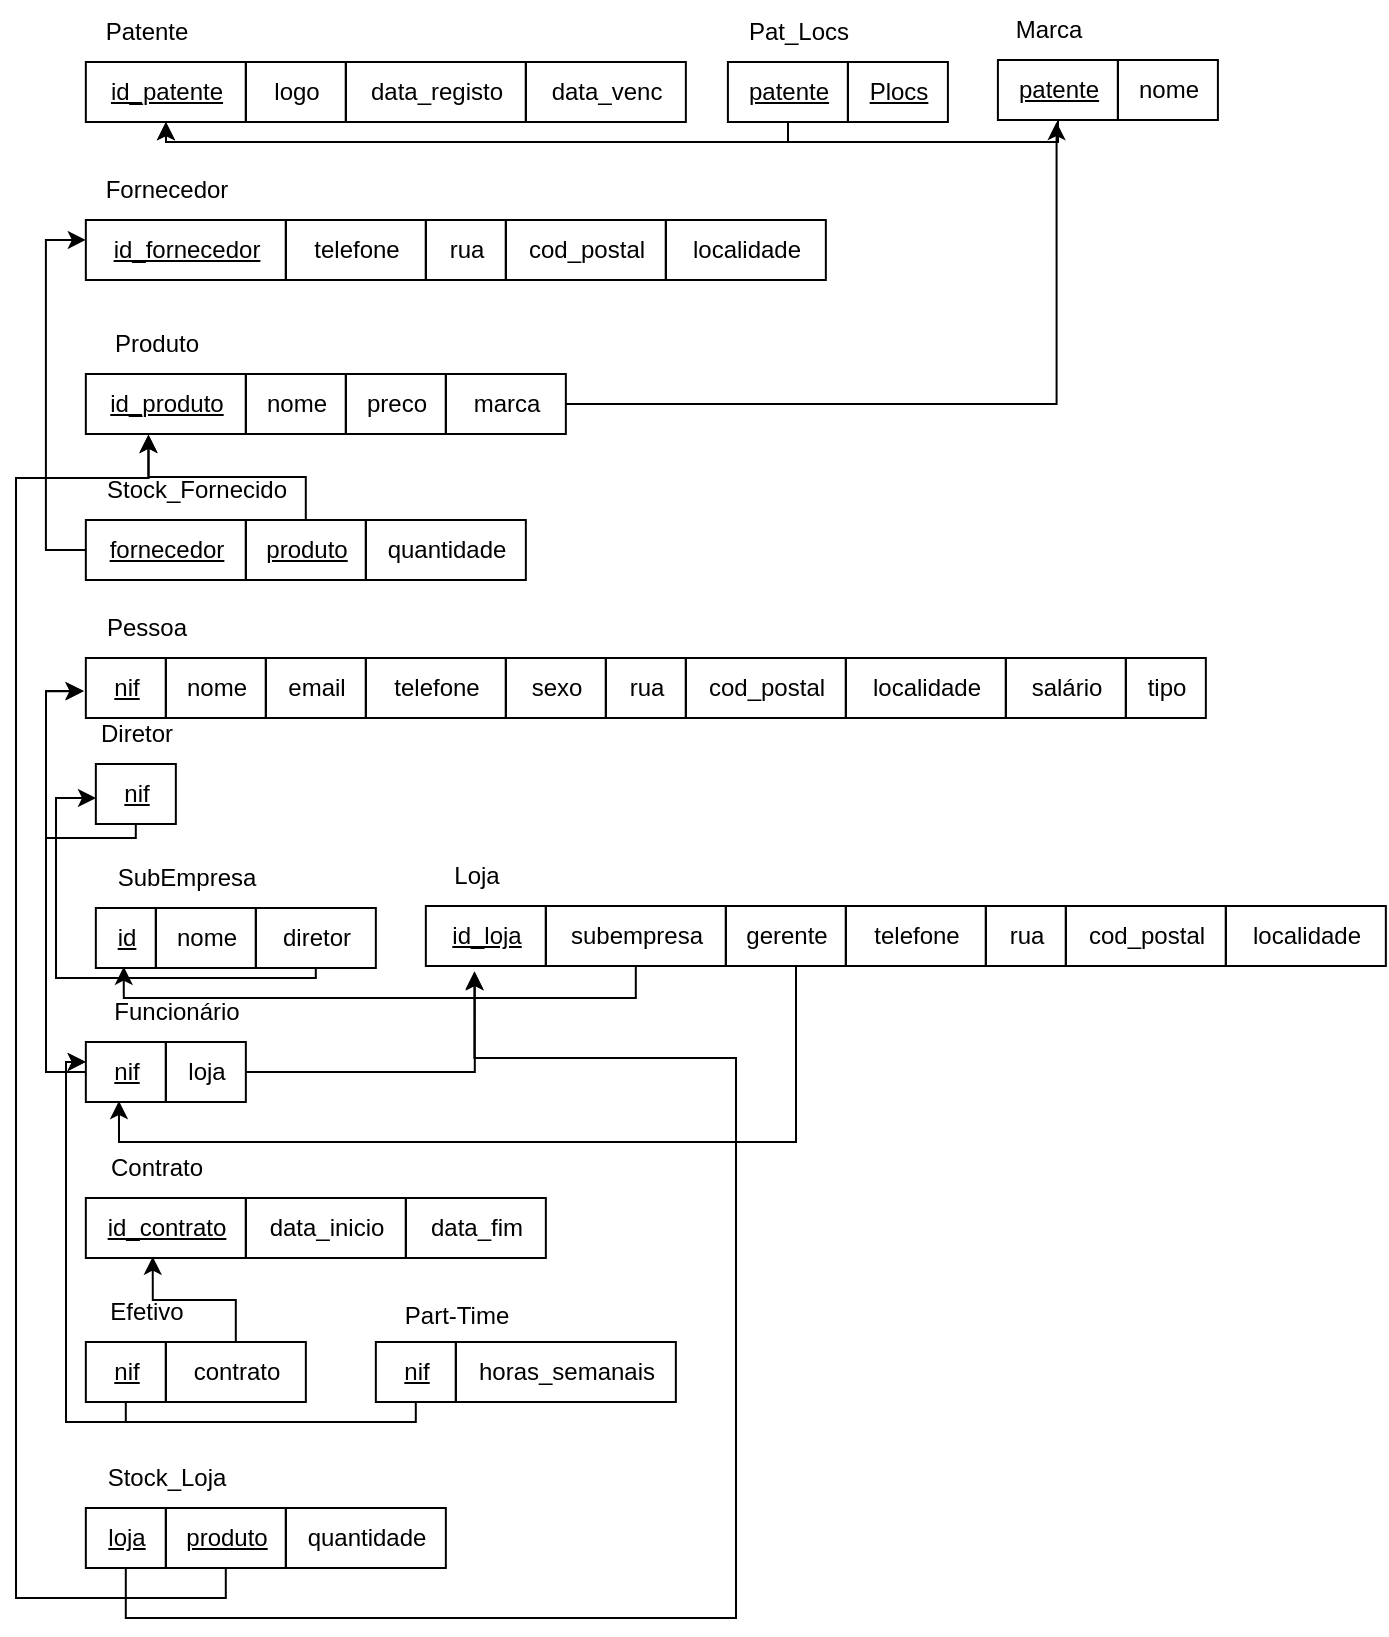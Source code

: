 <mxfile version="24.4.10" type="device">
  <diagram id="R2lEEEUBdFMjLlhIrx00" name="Page-1">
    <mxGraphModel dx="1426" dy="1893" grid="1" gridSize="10" guides="1" tooltips="1" connect="1" arrows="1" fold="1" page="1" pageScale="1" pageWidth="850" pageHeight="1100" math="0" shadow="0" extFonts="Permanent Marker^https://fonts.googleapis.com/css?family=Permanent+Marker">
      <root>
        <mxCell id="0" />
        <mxCell id="1" parent="0" />
        <mxCell id="jrB7JTmj7zLujSxNhgp--1" value="Patente" style="text;html=1;align=center;verticalAlign=middle;resizable=0;points=[];autosize=1;strokeColor=none;fillColor=none;" parent="1" vertex="1">
          <mxGeometry x="524.92" y="-408" width="60" height="30" as="geometry" />
        </mxCell>
        <mxCell id="jrB7JTmj7zLujSxNhgp--2" value="&lt;u&gt;id_patente&lt;/u&gt;" style="text;html=1;align=center;verticalAlign=middle;resizable=0;points=[];autosize=1;strokeColor=default;fillColor=none;" parent="1" vertex="1">
          <mxGeometry x="524.92" y="-378" width="80" height="30" as="geometry" />
        </mxCell>
        <mxCell id="jrB7JTmj7zLujSxNhgp--3" value="logo" style="text;html=1;align=center;verticalAlign=middle;resizable=0;points=[];autosize=1;strokeColor=default;fillColor=none;" parent="1" vertex="1">
          <mxGeometry x="604.92" y="-378" width="50" height="30" as="geometry" />
        </mxCell>
        <mxCell id="jrB7JTmj7zLujSxNhgp--4" value="data_registo" style="text;html=1;align=center;verticalAlign=middle;resizable=0;points=[];autosize=1;strokeColor=default;fillColor=none;" parent="1" vertex="1">
          <mxGeometry x="654.92" y="-378" width="90" height="30" as="geometry" />
        </mxCell>
        <mxCell id="jrB7JTmj7zLujSxNhgp--5" value="data_venc" style="text;html=1;align=center;verticalAlign=middle;resizable=0;points=[];autosize=1;strokeColor=default;fillColor=none;" parent="1" vertex="1">
          <mxGeometry x="744.92" y="-378" width="80" height="30" as="geometry" />
        </mxCell>
        <mxCell id="jrB7JTmj7zLujSxNhgp--6" value="Pat_Locs" style="text;html=1;align=center;verticalAlign=middle;resizable=0;points=[];autosize=1;strokeColor=none;fillColor=none;" parent="1" vertex="1">
          <mxGeometry x="845.95" y="-408" width="70" height="30" as="geometry" />
        </mxCell>
        <mxCell id="jrB7JTmj7zLujSxNhgp--13" value="" style="edgeStyle=orthogonalEdgeStyle;rounded=0;orthogonalLoop=1;jettySize=auto;html=1;" parent="1" source="jrB7JTmj7zLujSxNhgp--7" edge="1">
          <mxGeometry relative="1" as="geometry">
            <mxPoint x="564.95" y="-348" as="targetPoint" />
            <Array as="points">
              <mxPoint x="875.95" y="-338" />
              <mxPoint x="564.95" y="-338" />
            </Array>
          </mxGeometry>
        </mxCell>
        <mxCell id="jrB7JTmj7zLujSxNhgp--7" value="&lt;u&gt;patente&lt;/u&gt;" style="text;html=1;align=center;verticalAlign=middle;resizable=0;points=[];autosize=1;strokeColor=default;fillColor=none;" parent="1" vertex="1">
          <mxGeometry x="845.95" y="-378" width="60" height="30" as="geometry" />
        </mxCell>
        <mxCell id="jrB7JTmj7zLujSxNhgp--8" value="&lt;u&gt;Plocs&lt;/u&gt;" style="text;html=1;align=center;verticalAlign=middle;resizable=0;points=[];autosize=1;strokeColor=default;fillColor=none;" parent="1" vertex="1">
          <mxGeometry x="905.95" y="-378" width="50" height="30" as="geometry" />
        </mxCell>
        <mxCell id="jrB7JTmj7zLujSxNhgp--9" value="Marca" style="text;html=1;align=center;verticalAlign=middle;resizable=0;points=[];autosize=1;strokeColor=none;fillColor=none;" parent="1" vertex="1">
          <mxGeometry x="975.95" y="-409" width="60" height="30" as="geometry" />
        </mxCell>
        <mxCell id="jrB7JTmj7zLujSxNhgp--15" value="" style="edgeStyle=orthogonalEdgeStyle;rounded=0;orthogonalLoop=1;jettySize=auto;html=1;" parent="1" source="jrB7JTmj7zLujSxNhgp--10" edge="1">
          <mxGeometry relative="1" as="geometry">
            <mxPoint x="564.95" y="-348" as="targetPoint" />
            <Array as="points">
              <mxPoint x="1010.95" y="-338" />
            </Array>
          </mxGeometry>
        </mxCell>
        <mxCell id="jrB7JTmj7zLujSxNhgp--10" value="&lt;u&gt;patente&lt;/u&gt;" style="text;html=1;align=center;verticalAlign=middle;resizable=0;points=[];autosize=1;strokeColor=default;fillColor=none;" parent="1" vertex="1">
          <mxGeometry x="980.95" y="-379" width="60" height="30" as="geometry" />
        </mxCell>
        <mxCell id="jrB7JTmj7zLujSxNhgp--11" value="nome" style="text;html=1;align=center;verticalAlign=middle;resizable=0;points=[];autosize=1;strokeColor=default;fillColor=none;" parent="1" vertex="1">
          <mxGeometry x="1040.95" y="-379" width="50" height="30" as="geometry" />
        </mxCell>
        <mxCell id="jrB7JTmj7zLujSxNhgp--16" value="Fornecedor" style="text;html=1;align=center;verticalAlign=middle;resizable=0;points=[];autosize=1;strokeColor=none;fillColor=none;" parent="1" vertex="1">
          <mxGeometry x="524.92" y="-329" width="80" height="30" as="geometry" />
        </mxCell>
        <mxCell id="jrB7JTmj7zLujSxNhgp--17" value="&lt;u&gt;id_fornecedor&lt;/u&gt;" style="text;html=1;align=center;verticalAlign=middle;resizable=0;points=[];autosize=1;strokeColor=default;fillColor=none;" parent="1" vertex="1">
          <mxGeometry x="524.92" y="-299" width="100" height="30" as="geometry" />
        </mxCell>
        <mxCell id="jrB7JTmj7zLujSxNhgp--18" value="telefone" style="text;html=1;align=center;verticalAlign=middle;resizable=0;points=[];autosize=1;strokeColor=default;fillColor=none;" parent="1" vertex="1">
          <mxGeometry x="624.92" y="-299" width="70" height="30" as="geometry" />
        </mxCell>
        <mxCell id="jrB7JTmj7zLujSxNhgp--19" value="rua" style="text;html=1;align=center;verticalAlign=middle;resizable=0;points=[];autosize=1;strokeColor=default;fillColor=none;" parent="1" vertex="1">
          <mxGeometry x="694.92" y="-299" width="40" height="30" as="geometry" />
        </mxCell>
        <mxCell id="jrB7JTmj7zLujSxNhgp--20" value="cod_postal" style="text;html=1;align=center;verticalAlign=middle;resizable=0;points=[];autosize=1;strokeColor=default;fillColor=none;" parent="1" vertex="1">
          <mxGeometry x="734.92" y="-299" width="80" height="30" as="geometry" />
        </mxCell>
        <mxCell id="jrB7JTmj7zLujSxNhgp--21" value="localidade" style="text;html=1;align=center;verticalAlign=middle;resizable=0;points=[];autosize=1;strokeColor=default;fillColor=none;" parent="1" vertex="1">
          <mxGeometry x="814.92" y="-299" width="80" height="30" as="geometry" />
        </mxCell>
        <mxCell id="jrB7JTmj7zLujSxNhgp--23" value="Produto" style="text;html=1;align=center;verticalAlign=middle;resizable=0;points=[];autosize=1;strokeColor=none;fillColor=none;" parent="1" vertex="1">
          <mxGeometry x="524.92" y="-252" width="70" height="30" as="geometry" />
        </mxCell>
        <mxCell id="jrB7JTmj7zLujSxNhgp--24" value="&lt;u&gt;id_produto&lt;/u&gt;" style="text;html=1;align=center;verticalAlign=middle;resizable=0;points=[];autosize=1;strokeColor=default;fillColor=none;" parent="1" vertex="1">
          <mxGeometry x="524.92" y="-222" width="80" height="30" as="geometry" />
        </mxCell>
        <mxCell id="jrB7JTmj7zLujSxNhgp--25" value="nome" style="text;html=1;align=center;verticalAlign=middle;resizable=0;points=[];autosize=1;strokeColor=default;fillColor=none;" parent="1" vertex="1">
          <mxGeometry x="604.92" y="-222" width="50" height="30" as="geometry" />
        </mxCell>
        <mxCell id="jrB7JTmj7zLujSxNhgp--26" value="preco" style="text;html=1;align=center;verticalAlign=middle;resizable=0;points=[];autosize=1;strokeColor=default;fillColor=none;" parent="1" vertex="1">
          <mxGeometry x="654.92" y="-222" width="50" height="30" as="geometry" />
        </mxCell>
        <mxCell id="jrB7JTmj7zLujSxNhgp--29" value="" style="edgeStyle=orthogonalEdgeStyle;rounded=0;orthogonalLoop=1;jettySize=auto;html=1;entryX=0.489;entryY=1.035;entryDx=0;entryDy=0;entryPerimeter=0;" parent="1" source="jrB7JTmj7zLujSxNhgp--27" target="jrB7JTmj7zLujSxNhgp--10" edge="1">
          <mxGeometry relative="1" as="geometry">
            <mxPoint x="1014.95" y="-299" as="targetPoint" />
          </mxGeometry>
        </mxCell>
        <mxCell id="jrB7JTmj7zLujSxNhgp--27" value="marca" style="text;html=1;align=center;verticalAlign=middle;resizable=0;points=[];autosize=1;strokeColor=default;fillColor=none;" parent="1" vertex="1">
          <mxGeometry x="704.92" y="-222" width="60" height="30" as="geometry" />
        </mxCell>
        <mxCell id="jrB7JTmj7zLujSxNhgp--30" value="Stock_Fornecido" style="text;html=1;align=center;verticalAlign=middle;resizable=0;points=[];autosize=1;strokeColor=none;fillColor=none;" parent="1" vertex="1">
          <mxGeometry x="524.92" y="-179" width="110" height="30" as="geometry" />
        </mxCell>
        <mxCell id="jrB7JTmj7zLujSxNhgp--35" value="" style="edgeStyle=orthogonalEdgeStyle;rounded=0;orthogonalLoop=1;jettySize=auto;html=1;entryX=0;entryY=0.333;entryDx=0;entryDy=0;entryPerimeter=0;" parent="1" source="jrB7JTmj7zLujSxNhgp--31" target="jrB7JTmj7zLujSxNhgp--17" edge="1">
          <mxGeometry relative="1" as="geometry">
            <mxPoint x="444.92" y="-134" as="targetPoint" />
            <Array as="points">
              <mxPoint x="504.95" y="-134" />
              <mxPoint x="504.95" y="-289" />
            </Array>
          </mxGeometry>
        </mxCell>
        <mxCell id="jrB7JTmj7zLujSxNhgp--31" value="&lt;u&gt;fornecedor&lt;/u&gt;" style="text;html=1;align=center;verticalAlign=middle;resizable=0;points=[];autosize=1;strokeColor=default;fillColor=none;" parent="1" vertex="1">
          <mxGeometry x="524.92" y="-149" width="80" height="30" as="geometry" />
        </mxCell>
        <mxCell id="jrB7JTmj7zLujSxNhgp--37" value="" style="edgeStyle=orthogonalEdgeStyle;rounded=0;orthogonalLoop=1;jettySize=auto;html=1;entryX=0.391;entryY=1.008;entryDx=0;entryDy=0;entryPerimeter=0;" parent="1" source="jrB7JTmj7zLujSxNhgp--32" target="jrB7JTmj7zLujSxNhgp--24" edge="1">
          <mxGeometry relative="1" as="geometry">
            <mxPoint x="634.92" y="-39" as="targetPoint" />
          </mxGeometry>
        </mxCell>
        <mxCell id="jrB7JTmj7zLujSxNhgp--32" value="&lt;u&gt;produto&lt;/u&gt;" style="text;html=1;align=center;verticalAlign=middle;resizable=0;points=[];autosize=1;strokeColor=default;fillColor=none;" parent="1" vertex="1">
          <mxGeometry x="604.92" y="-149" width="60" height="30" as="geometry" />
        </mxCell>
        <mxCell id="jrB7JTmj7zLujSxNhgp--33" value="quantidade" style="text;html=1;align=center;verticalAlign=middle;resizable=0;points=[];autosize=1;strokeColor=default;fillColor=none;" parent="1" vertex="1">
          <mxGeometry x="664.92" y="-149" width="80" height="30" as="geometry" />
        </mxCell>
        <mxCell id="jrB7JTmj7zLujSxNhgp--38" value="Pessoa" style="text;html=1;align=center;verticalAlign=middle;resizable=0;points=[];autosize=1;strokeColor=none;fillColor=none;" parent="1" vertex="1">
          <mxGeometry x="524.92" y="-110" width="60" height="30" as="geometry" />
        </mxCell>
        <mxCell id="jrB7JTmj7zLujSxNhgp--39" value="&lt;u&gt;nif&lt;/u&gt;" style="text;html=1;align=center;verticalAlign=middle;resizable=0;points=[];autosize=1;strokeColor=default;fillColor=none;" parent="1" vertex="1">
          <mxGeometry x="524.92" y="-80" width="40" height="30" as="geometry" />
        </mxCell>
        <mxCell id="jrB7JTmj7zLujSxNhgp--40" value="telefone" style="text;html=1;align=center;verticalAlign=middle;resizable=0;points=[];autosize=1;strokeColor=default;fillColor=none;" parent="1" vertex="1">
          <mxGeometry x="664.92" y="-80" width="70" height="30" as="geometry" />
        </mxCell>
        <mxCell id="jrB7JTmj7zLujSxNhgp--41" value="email" style="text;html=1;align=center;verticalAlign=middle;resizable=0;points=[];autosize=1;strokeColor=default;fillColor=none;" parent="1" vertex="1">
          <mxGeometry x="614.92" y="-80" width="50" height="30" as="geometry" />
        </mxCell>
        <mxCell id="jrB7JTmj7zLujSxNhgp--42" value="nome" style="text;html=1;align=center;verticalAlign=middle;resizable=0;points=[];autosize=1;strokeColor=default;fillColor=none;" parent="1" vertex="1">
          <mxGeometry x="564.92" y="-80" width="50" height="30" as="geometry" />
        </mxCell>
        <mxCell id="jrB7JTmj7zLujSxNhgp--43" value="sexo" style="text;html=1;align=center;verticalAlign=middle;resizable=0;points=[];autosize=1;strokeColor=default;fillColor=none;" parent="1" vertex="1">
          <mxGeometry x="734.92" y="-80" width="50" height="30" as="geometry" />
        </mxCell>
        <mxCell id="jrB7JTmj7zLujSxNhgp--44" value="rua" style="text;html=1;align=center;verticalAlign=middle;resizable=0;points=[];autosize=1;strokeColor=default;fillColor=none;" parent="1" vertex="1">
          <mxGeometry x="784.92" y="-80" width="40" height="30" as="geometry" />
        </mxCell>
        <mxCell id="jrB7JTmj7zLujSxNhgp--45" value="cod_postal" style="text;html=1;align=center;verticalAlign=middle;resizable=0;points=[];autosize=1;strokeColor=default;fillColor=none;" parent="1" vertex="1">
          <mxGeometry x="824.92" y="-80" width="80" height="30" as="geometry" />
        </mxCell>
        <mxCell id="jrB7JTmj7zLujSxNhgp--46" value="localidade" style="text;html=1;align=center;verticalAlign=middle;resizable=0;points=[];autosize=1;strokeColor=default;fillColor=none;" parent="1" vertex="1">
          <mxGeometry x="904.92" y="-80" width="80" height="30" as="geometry" />
        </mxCell>
        <mxCell id="jrB7JTmj7zLujSxNhgp--47" value="Funcionário" style="text;html=1;align=center;verticalAlign=middle;resizable=0;points=[];autosize=1;strokeColor=none;fillColor=none;" parent="1" vertex="1">
          <mxGeometry x="524.92" y="82" width="90" height="30" as="geometry" />
        </mxCell>
        <mxCell id="dus9Y1527tjD1eY-dGqj-7" value="" style="edgeStyle=orthogonalEdgeStyle;rounded=0;orthogonalLoop=1;jettySize=auto;html=1;entryX=-0.023;entryY=0.552;entryDx=0;entryDy=0;entryPerimeter=0;" parent="1" source="jrB7JTmj7zLujSxNhgp--48" target="jrB7JTmj7zLujSxNhgp--39" edge="1">
          <mxGeometry relative="1" as="geometry">
            <mxPoint x="444.92" y="127" as="targetPoint" />
            <Array as="points">
              <mxPoint x="505" y="127" />
              <mxPoint x="505" y="-63" />
            </Array>
          </mxGeometry>
        </mxCell>
        <mxCell id="jrB7JTmj7zLujSxNhgp--48" value="&lt;u&gt;nif&lt;/u&gt;" style="text;html=1;align=center;verticalAlign=middle;resizable=0;points=[];autosize=1;strokeColor=default;fillColor=none;" parent="1" vertex="1">
          <mxGeometry x="524.92" y="112" width="40" height="30" as="geometry" />
        </mxCell>
        <mxCell id="dus9Y1527tjD1eY-dGqj-16" value="" style="edgeStyle=orthogonalEdgeStyle;rounded=0;orthogonalLoop=1;jettySize=auto;html=1;entryX=0.408;entryY=1.104;entryDx=0;entryDy=0;entryPerimeter=0;" parent="1" source="jrB7JTmj7zLujSxNhgp--52" target="jrB7JTmj7zLujSxNhgp--128" edge="1">
          <mxGeometry relative="1" as="geometry">
            <mxPoint x="724.92" y="127" as="targetPoint" />
          </mxGeometry>
        </mxCell>
        <mxCell id="jrB7JTmj7zLujSxNhgp--52" value="loja" style="text;html=1;align=center;verticalAlign=middle;resizable=0;points=[];autosize=1;strokeColor=default;fillColor=none;" parent="1" vertex="1">
          <mxGeometry x="564.92" y="112" width="40" height="30" as="geometry" />
        </mxCell>
        <mxCell id="jrB7JTmj7zLujSxNhgp--54" value="Diretor" style="text;html=1;align=center;verticalAlign=middle;resizable=0;points=[];autosize=1;strokeColor=none;fillColor=none;" parent="1" vertex="1">
          <mxGeometry x="519.92" y="-57" width="60" height="30" as="geometry" />
        </mxCell>
        <mxCell id="dus9Y1527tjD1eY-dGqj-9" value="" style="edgeStyle=orthogonalEdgeStyle;rounded=0;orthogonalLoop=1;jettySize=auto;html=1;entryX=-0.03;entryY=0.551;entryDx=0;entryDy=0;entryPerimeter=0;" parent="1" source="jrB7JTmj7zLujSxNhgp--55" target="jrB7JTmj7zLujSxNhgp--39" edge="1">
          <mxGeometry relative="1" as="geometry">
            <mxPoint x="449.92" y="-3" as="targetPoint" />
            <Array as="points">
              <mxPoint x="550" y="10" />
              <mxPoint x="505" y="10" />
              <mxPoint x="505" y="-63" />
            </Array>
          </mxGeometry>
        </mxCell>
        <mxCell id="jrB7JTmj7zLujSxNhgp--55" value="&lt;u&gt;nif&lt;/u&gt;" style="text;html=1;align=center;verticalAlign=middle;resizable=0;points=[];autosize=1;strokeColor=default;fillColor=none;" parent="1" vertex="1">
          <mxGeometry x="529.92" y="-27" width="40" height="30" as="geometry" />
        </mxCell>
        <mxCell id="jrB7JTmj7zLujSxNhgp--65" value="Contrato" style="text;html=1;align=center;verticalAlign=middle;resizable=0;points=[];autosize=1;strokeColor=none;fillColor=none;" parent="1" vertex="1">
          <mxGeometry x="524.92" y="160" width="70" height="30" as="geometry" />
        </mxCell>
        <mxCell id="jrB7JTmj7zLujSxNhgp--66" value="&lt;u&gt;id_contrato&lt;/u&gt;" style="text;html=1;align=center;verticalAlign=middle;resizable=0;points=[];autosize=1;strokeColor=default;fillColor=none;" parent="1" vertex="1">
          <mxGeometry x="524.92" y="190" width="80" height="30" as="geometry" />
        </mxCell>
        <mxCell id="jrB7JTmj7zLujSxNhgp--67" value="data_inicio" style="text;html=1;align=center;verticalAlign=middle;resizable=0;points=[];autosize=1;strokeColor=default;fillColor=none;" parent="1" vertex="1">
          <mxGeometry x="604.92" y="190" width="80" height="30" as="geometry" />
        </mxCell>
        <mxCell id="jrB7JTmj7zLujSxNhgp--68" value="data_fim" style="text;html=1;align=center;verticalAlign=middle;resizable=0;points=[];autosize=1;strokeColor=default;fillColor=none;" parent="1" vertex="1">
          <mxGeometry x="684.92" y="190" width="70" height="30" as="geometry" />
        </mxCell>
        <mxCell id="jrB7JTmj7zLujSxNhgp--69" value="Efetivo" style="text;html=1;align=center;verticalAlign=middle;resizable=0;points=[];autosize=1;strokeColor=none;fillColor=none;" parent="1" vertex="1">
          <mxGeometry x="524.92" y="232" width="60" height="30" as="geometry" />
        </mxCell>
        <mxCell id="jrB7JTmj7zLujSxNhgp--74" value="" style="edgeStyle=orthogonalEdgeStyle;rounded=0;orthogonalLoop=1;jettySize=auto;html=1;entryX=0.002;entryY=0.333;entryDx=0;entryDy=0;entryPerimeter=0;" parent="1" source="jrB7JTmj7zLujSxNhgp--70" target="jrB7JTmj7zLujSxNhgp--48" edge="1">
          <mxGeometry relative="1" as="geometry">
            <mxPoint x="444.92" y="277" as="targetPoint" />
            <Array as="points">
              <mxPoint x="545" y="302" />
              <mxPoint x="515" y="302" />
              <mxPoint x="515" y="122" />
            </Array>
          </mxGeometry>
        </mxCell>
        <mxCell id="jrB7JTmj7zLujSxNhgp--70" value="&lt;u&gt;nif&lt;/u&gt;" style="text;html=1;align=center;verticalAlign=middle;resizable=0;points=[];autosize=1;strokeColor=default;fillColor=none;" parent="1" vertex="1">
          <mxGeometry x="524.92" y="262" width="40" height="30" as="geometry" />
        </mxCell>
        <mxCell id="jrB7JTmj7zLujSxNhgp--72" value="" style="edgeStyle=orthogonalEdgeStyle;rounded=0;orthogonalLoop=1;jettySize=auto;html=1;entryX=0.418;entryY=0.978;entryDx=0;entryDy=0;entryPerimeter=0;" parent="1" source="jrB7JTmj7zLujSxNhgp--71" target="jrB7JTmj7zLujSxNhgp--66" edge="1">
          <mxGeometry relative="1" as="geometry" />
        </mxCell>
        <mxCell id="jrB7JTmj7zLujSxNhgp--71" value="contrato" style="text;html=1;align=center;verticalAlign=middle;resizable=0;points=[];autosize=1;strokeColor=default;fillColor=none;" parent="1" vertex="1">
          <mxGeometry x="564.92" y="262" width="70" height="30" as="geometry" />
        </mxCell>
        <mxCell id="jrB7JTmj7zLujSxNhgp--75" value="Part-Time" style="text;html=1;align=center;verticalAlign=middle;resizable=0;points=[];autosize=1;strokeColor=none;fillColor=none;" parent="1" vertex="1">
          <mxGeometry x="669.92" y="234" width="80" height="30" as="geometry" />
        </mxCell>
        <mxCell id="jrB7JTmj7zLujSxNhgp--79" value="" style="edgeStyle=orthogonalEdgeStyle;rounded=0;orthogonalLoop=1;jettySize=auto;html=1;entryX=-0.002;entryY=0.333;entryDx=0;entryDy=0;entryPerimeter=0;" parent="1" source="jrB7JTmj7zLujSxNhgp--76" target="jrB7JTmj7zLujSxNhgp--48" edge="1">
          <mxGeometry relative="1" as="geometry">
            <mxPoint x="515" y="122" as="targetPoint" />
            <Array as="points">
              <mxPoint x="690" y="302" />
              <mxPoint x="515" y="302" />
              <mxPoint x="515" y="122" />
            </Array>
          </mxGeometry>
        </mxCell>
        <mxCell id="jrB7JTmj7zLujSxNhgp--76" value="&lt;u&gt;nif&lt;/u&gt;" style="text;html=1;align=center;verticalAlign=middle;resizable=0;points=[];autosize=1;strokeColor=default;fillColor=none;" parent="1" vertex="1">
          <mxGeometry x="669.92" y="262" width="40" height="30" as="geometry" />
        </mxCell>
        <mxCell id="jrB7JTmj7zLujSxNhgp--77" value="horas_semanais" style="text;html=1;align=center;verticalAlign=middle;resizable=0;points=[];autosize=1;strokeColor=default;fillColor=none;" parent="1" vertex="1">
          <mxGeometry x="709.92" y="262" width="110" height="30" as="geometry" />
        </mxCell>
        <mxCell id="jrB7JTmj7zLujSxNhgp--119" value="SubEmpresa" style="text;html=1;align=center;verticalAlign=middle;resizable=0;points=[];autosize=1;strokeColor=none;fillColor=none;" parent="1" vertex="1">
          <mxGeometry x="529.92" y="15" width="90" height="30" as="geometry" />
        </mxCell>
        <mxCell id="jrB7JTmj7zLujSxNhgp--120" value="&lt;u&gt;id&lt;/u&gt;" style="text;html=1;align=center;verticalAlign=middle;resizable=0;points=[];autosize=1;strokeColor=default;fillColor=none;" parent="1" vertex="1">
          <mxGeometry x="529.92" y="45" width="30" height="30" as="geometry" />
        </mxCell>
        <mxCell id="jrB7JTmj7zLujSxNhgp--121" value="nome" style="text;html=1;align=center;verticalAlign=middle;resizable=0;points=[];autosize=1;strokeColor=default;fillColor=none;" parent="1" vertex="1">
          <mxGeometry x="559.92" y="45" width="50" height="30" as="geometry" />
        </mxCell>
        <mxCell id="dus9Y1527tjD1eY-dGqj-11" value="" style="edgeStyle=orthogonalEdgeStyle;rounded=0;orthogonalLoop=1;jettySize=auto;html=1;entryX=0.002;entryY=0.567;entryDx=0;entryDy=0;entryPerimeter=0;" parent="1" source="jrB7JTmj7zLujSxNhgp--122" target="jrB7JTmj7zLujSxNhgp--55" edge="1">
          <mxGeometry relative="1" as="geometry">
            <Array as="points">
              <mxPoint x="640" y="80" />
              <mxPoint x="510" y="80" />
              <mxPoint x="510" y="-10" />
            </Array>
          </mxGeometry>
        </mxCell>
        <mxCell id="jrB7JTmj7zLujSxNhgp--122" value="diretor" style="text;html=1;align=center;verticalAlign=middle;resizable=0;points=[];autosize=1;strokeColor=default;fillColor=none;" parent="1" vertex="1">
          <mxGeometry x="609.92" y="45" width="60" height="30" as="geometry" />
        </mxCell>
        <mxCell id="jrB7JTmj7zLujSxNhgp--127" value="Loja" style="text;html=1;align=center;verticalAlign=middle;resizable=0;points=[];autosize=1;strokeColor=none;fillColor=none;" parent="1" vertex="1">
          <mxGeometry x="694.92" y="14" width="50" height="30" as="geometry" />
        </mxCell>
        <mxCell id="jrB7JTmj7zLujSxNhgp--128" value="&lt;u&gt;id_loja&lt;/u&gt;" style="text;html=1;align=center;verticalAlign=middle;resizable=0;points=[];autosize=1;strokeColor=default;fillColor=none;" parent="1" vertex="1">
          <mxGeometry x="694.92" y="44" width="60" height="30" as="geometry" />
        </mxCell>
        <mxCell id="jrB7JTmj7zLujSxNhgp--129" value="rua" style="text;html=1;align=center;verticalAlign=middle;resizable=0;points=[];autosize=1;strokeColor=default;fillColor=none;" parent="1" vertex="1">
          <mxGeometry x="974.92" y="44" width="40" height="30" as="geometry" />
        </mxCell>
        <mxCell id="jrB7JTmj7zLujSxNhgp--130" value="cod_postal" style="text;html=1;align=center;verticalAlign=middle;resizable=0;points=[];autosize=1;strokeColor=default;fillColor=none;" parent="1" vertex="1">
          <mxGeometry x="1014.92" y="44" width="80" height="30" as="geometry" />
        </mxCell>
        <mxCell id="jrB7JTmj7zLujSxNhgp--131" value="localidade" style="text;html=1;align=center;verticalAlign=middle;resizable=0;points=[];autosize=1;strokeColor=default;fillColor=none;" parent="1" vertex="1">
          <mxGeometry x="1094.92" y="44" width="80" height="30" as="geometry" />
        </mxCell>
        <mxCell id="jrB7JTmj7zLujSxNhgp--132" value="telefone" style="text;html=1;align=center;verticalAlign=middle;resizable=0;points=[];autosize=1;strokeColor=default;fillColor=none;" parent="1" vertex="1">
          <mxGeometry x="904.92" y="44" width="70" height="30" as="geometry" />
        </mxCell>
        <mxCell id="dus9Y1527tjD1eY-dGqj-13" value="" style="edgeStyle=orthogonalEdgeStyle;rounded=0;orthogonalLoop=1;jettySize=auto;html=1;entryX=0.465;entryY=0.979;entryDx=0;entryDy=0;entryPerimeter=0;" parent="1" source="jrB7JTmj7zLujSxNhgp--133" target="jrB7JTmj7zLujSxNhgp--120" edge="1">
          <mxGeometry relative="1" as="geometry">
            <mxPoint x="799.92" y="154" as="targetPoint" />
            <Array as="points">
              <mxPoint x="800" y="90" />
              <mxPoint x="544" y="90" />
            </Array>
          </mxGeometry>
        </mxCell>
        <mxCell id="jrB7JTmj7zLujSxNhgp--133" value="subempresa" style="text;html=1;align=center;verticalAlign=middle;resizable=0;points=[];autosize=1;strokeColor=default;fillColor=none;" parent="1" vertex="1">
          <mxGeometry x="754.92" y="44" width="90" height="30" as="geometry" />
        </mxCell>
        <mxCell id="vvqg-HQo7EPAwjXL64Jl-2" value="" style="edgeStyle=orthogonalEdgeStyle;rounded=0;orthogonalLoop=1;jettySize=auto;html=1;entryX=0.414;entryY=0.984;entryDx=0;entryDy=0;entryPerimeter=0;" edge="1" parent="1" source="jrB7JTmj7zLujSxNhgp--134" target="jrB7JTmj7zLujSxNhgp--48">
          <mxGeometry relative="1" as="geometry">
            <mxPoint x="874.92" y="154" as="targetPoint" />
            <Array as="points">
              <mxPoint x="880" y="162" />
              <mxPoint x="542" y="162" />
            </Array>
          </mxGeometry>
        </mxCell>
        <mxCell id="jrB7JTmj7zLujSxNhgp--134" value="gerente" style="text;html=1;align=center;verticalAlign=middle;resizable=0;points=[];autosize=1;strokeColor=default;fillColor=none;" parent="1" vertex="1">
          <mxGeometry x="844.92" y="44" width="60" height="30" as="geometry" />
        </mxCell>
        <mxCell id="jrB7JTmj7zLujSxNhgp--139" value="&lt;div&gt;Stock_Loja&lt;/div&gt;" style="text;html=1;align=center;verticalAlign=middle;resizable=0;points=[];autosize=1;strokeColor=none;fillColor=none;" parent="1" vertex="1">
          <mxGeometry x="524.92" y="315" width="80" height="30" as="geometry" />
        </mxCell>
        <mxCell id="dus9Y1527tjD1eY-dGqj-18" value="" style="edgeStyle=orthogonalEdgeStyle;rounded=0;orthogonalLoop=1;jettySize=auto;html=1;entryX=0.405;entryY=1.088;entryDx=0;entryDy=0;entryPerimeter=0;" parent="1" source="jrB7JTmj7zLujSxNhgp--140" target="jrB7JTmj7zLujSxNhgp--128" edge="1">
          <mxGeometry relative="1" as="geometry">
            <mxPoint x="544.92" y="455" as="targetPoint" />
            <Array as="points">
              <mxPoint x="545" y="400" />
              <mxPoint x="850" y="400" />
              <mxPoint x="850" y="120" />
              <mxPoint x="719" y="120" />
            </Array>
          </mxGeometry>
        </mxCell>
        <mxCell id="jrB7JTmj7zLujSxNhgp--140" value="&lt;u&gt;loja&lt;/u&gt;" style="text;html=1;align=center;verticalAlign=middle;resizable=0;points=[];autosize=1;strokeColor=default;fillColor=none;" parent="1" vertex="1">
          <mxGeometry x="524.92" y="345" width="40" height="30" as="geometry" />
        </mxCell>
        <mxCell id="jrB7JTmj7zLujSxNhgp--146" value="" style="edgeStyle=orthogonalEdgeStyle;rounded=0;orthogonalLoop=1;jettySize=auto;html=1;entryX=0.392;entryY=1.016;entryDx=0;entryDy=0;entryPerimeter=0;" parent="1" source="jrB7JTmj7zLujSxNhgp--141" target="jrB7JTmj7zLujSxNhgp--24" edge="1">
          <mxGeometry relative="1" as="geometry">
            <mxPoint x="594.92" y="528" as="targetPoint" />
            <Array as="points">
              <mxPoint x="595" y="390" />
              <mxPoint x="490" y="390" />
              <mxPoint x="490" y="-170" />
              <mxPoint x="556" y="-170" />
            </Array>
          </mxGeometry>
        </mxCell>
        <mxCell id="jrB7JTmj7zLujSxNhgp--141" value="&lt;u&gt;produto&lt;/u&gt;" style="text;html=1;align=center;verticalAlign=middle;resizable=0;points=[];autosize=1;strokeColor=default;fillColor=none;" parent="1" vertex="1">
          <mxGeometry x="564.92" y="345" width="60" height="30" as="geometry" />
        </mxCell>
        <mxCell id="jrB7JTmj7zLujSxNhgp--142" value="quantidade" style="text;html=1;align=center;verticalAlign=middle;resizable=0;points=[];autosize=1;strokeColor=default;fillColor=none;" parent="1" vertex="1">
          <mxGeometry x="624.92" y="345" width="80" height="30" as="geometry" />
        </mxCell>
        <mxCell id="dus9Y1527tjD1eY-dGqj-1" value="salário" style="text;html=1;align=center;verticalAlign=middle;resizable=0;points=[];autosize=1;strokeColor=default;fillColor=none;" parent="1" vertex="1">
          <mxGeometry x="984.92" y="-80" width="60" height="30" as="geometry" />
        </mxCell>
        <mxCell id="vvqg-HQo7EPAwjXL64Jl-3" value="tipo" style="text;html=1;align=center;verticalAlign=middle;resizable=0;points=[];autosize=1;strokeColor=default;fillColor=none;" vertex="1" parent="1">
          <mxGeometry x="1044.92" y="-80" width="40" height="30" as="geometry" />
        </mxCell>
      </root>
    </mxGraphModel>
  </diagram>
</mxfile>
